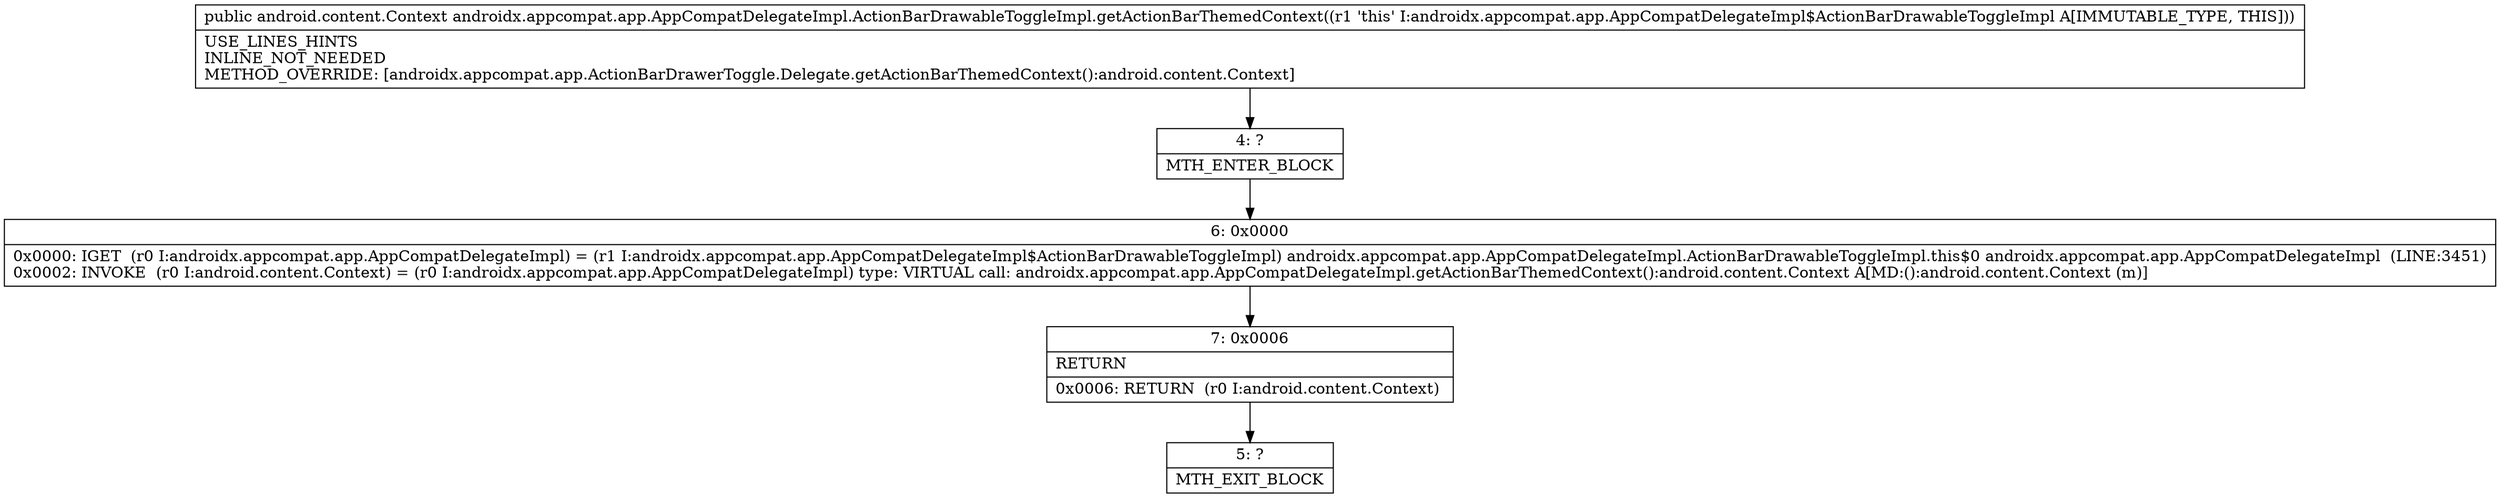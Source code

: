 digraph "CFG forandroidx.appcompat.app.AppCompatDelegateImpl.ActionBarDrawableToggleImpl.getActionBarThemedContext()Landroid\/content\/Context;" {
Node_4 [shape=record,label="{4\:\ ?|MTH_ENTER_BLOCK\l}"];
Node_6 [shape=record,label="{6\:\ 0x0000|0x0000: IGET  (r0 I:androidx.appcompat.app.AppCompatDelegateImpl) = (r1 I:androidx.appcompat.app.AppCompatDelegateImpl$ActionBarDrawableToggleImpl) androidx.appcompat.app.AppCompatDelegateImpl.ActionBarDrawableToggleImpl.this$0 androidx.appcompat.app.AppCompatDelegateImpl  (LINE:3451)\l0x0002: INVOKE  (r0 I:android.content.Context) = (r0 I:androidx.appcompat.app.AppCompatDelegateImpl) type: VIRTUAL call: androidx.appcompat.app.AppCompatDelegateImpl.getActionBarThemedContext():android.content.Context A[MD:():android.content.Context (m)]\l}"];
Node_7 [shape=record,label="{7\:\ 0x0006|RETURN\l|0x0006: RETURN  (r0 I:android.content.Context) \l}"];
Node_5 [shape=record,label="{5\:\ ?|MTH_EXIT_BLOCK\l}"];
MethodNode[shape=record,label="{public android.content.Context androidx.appcompat.app.AppCompatDelegateImpl.ActionBarDrawableToggleImpl.getActionBarThemedContext((r1 'this' I:androidx.appcompat.app.AppCompatDelegateImpl$ActionBarDrawableToggleImpl A[IMMUTABLE_TYPE, THIS]))  | USE_LINES_HINTS\lINLINE_NOT_NEEDED\lMETHOD_OVERRIDE: [androidx.appcompat.app.ActionBarDrawerToggle.Delegate.getActionBarThemedContext():android.content.Context]\l}"];
MethodNode -> Node_4;Node_4 -> Node_6;
Node_6 -> Node_7;
Node_7 -> Node_5;
}

